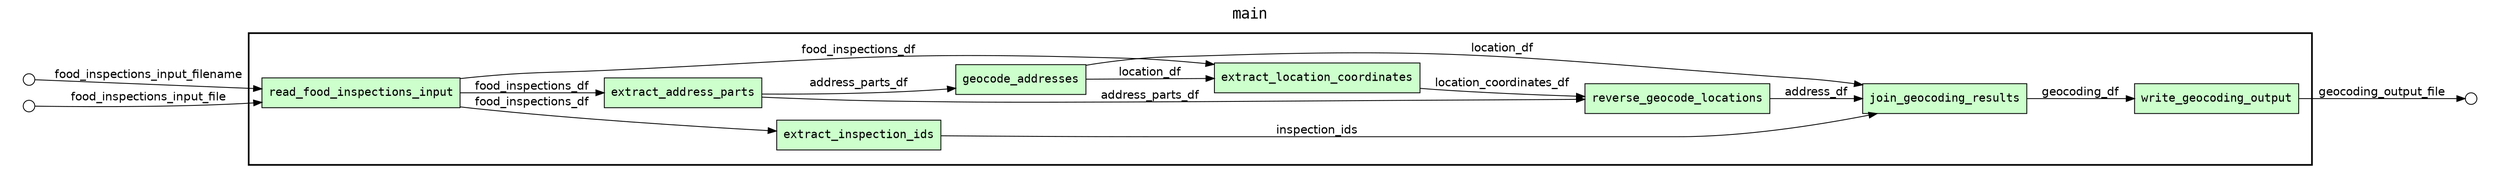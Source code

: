 digraph Workflow {
rankdir=LR
fontname=Courier; fontsize=18; labelloc=t
label=main
subgraph cluster_workflow_box_outer { label=""; color=black; penwidth=2
subgraph cluster_workflow_box_inner { label=""; color=white
node[shape=box style=filled fillcolor="#CCFFCC" peripheries=1 fontname=Courier]
read_food_inspections_input
extract_inspection_ids
extract_address_parts
geocode_addresses
extract_location_coordinates
reverse_geocode_locations
join_geocoding_results
write_geocoding_output
edge[fontname=Helvetica]
read_food_inspections_input -> extract_inspection_ids [label=food_inspections_df]
read_food_inspections_input -> extract_address_parts [label=food_inspections_df]
read_food_inspections_input -> extract_location_coordinates [label=food_inspections_df]
extract_address_parts -> geocode_addresses [label=address_parts_df]
extract_address_parts -> reverse_geocode_locations [label=address_parts_df]
geocode_addresses -> extract_location_coordinates [label=location_df]
geocode_addresses -> join_geocoding_results [label=location_df]
extract_location_coordinates -> reverse_geocode_locations [label=location_coordinates_df]
extract_inspection_ids -> join_geocoding_results [label=inspection_ids]
reverse_geocode_locations -> join_geocoding_results [label=address_df]
join_geocoding_results -> write_geocoding_output [label=geocoding_df]
}}
subgraph cluster_input_ports_group_outer { label=""; color=white
subgraph cluster_input_ports_group_inner { label=""; color=white
node[shape=circle style=filled fillcolor="#FFFFFF" peripheries=1 fontname=Courier width=0.2]
food_inspections_input_filename_input_port [label=""]
food_inspections_input_file_input_port [label=""]
}}
subgraph cluster_output_ports_group_outer { label=""; color=white
subgraph cluster_output_ports_group_inner { label=""; color=white
node[shape=circle style=filled fillcolor="#FFFFFF" peripheries=1 fontname=Courier width=0.2]
geocoding_output_file_output_port [label=""]
}}
edge[fontname=Helvetica]
food_inspections_input_filename_input_port -> read_food_inspections_input [label=food_inspections_input_filename]
food_inspections_input_file_input_port -> read_food_inspections_input [label=food_inspections_input_file]
edge[fontname=Helvetica]
write_geocoding_output -> geocoding_output_file_output_port [label=geocoding_output_file]
}
